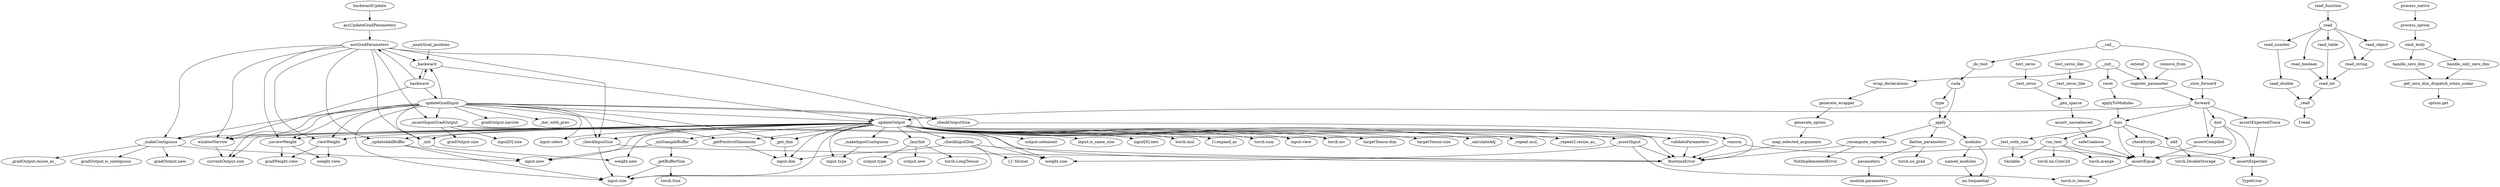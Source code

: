 strict digraph "" {
accUpdateGradParameters;
accGradParameters;
_backward;
backward;
updateGradInput;
updateOutput;
_initSampleBuffer;
_getBufferSize;
"input.size";
windowNarrow;
"currentOutput.size";
_checkInputDim;
_updateAddBuffer;
_checkInputSize;
__init__;
register_parameter;
forward;
"torch.Size";
reset;
applyToModules;
func;
checkScript;
assertExpected;
TypeError;
run_test;
assertEqual;
"torch.is_tensor";
doit;
assertCompiled;
renorm;
__call__;
_do_test;
cuda;
type;
_apply;
_recompute_captures;
NotImplementedError;
RuntimeError;
modules;
named_modules;
"nn.Sequential";
flatten_parameters;
parameters;
"module.parameters";
_makeContiguous;
"input.new";
_viewWeight;
"gradWeight.view";
_unviewWeight;
"input.dim";
_getPositiveDimension;
_get_dim;
_assertInput;
"weight.size";
_init;
"weight.new";
"gradOutput.new";
"_gradOutput.resize_as_";
validateParameters;
"gradOutput.is_contiguous";
_makeInputContiguous;
"input.type";
"input.select";
extend;
remove_from;
read_function;
read;
read_object;
read_string;
read_int;
_read;
"f.read";
Variable;
_test_with_size;
"torch.nn.Conv2d";
"{}'.format";
_lazyInit;
"torch.LongTensor";
"output.type";
add;
"torch.DoubleStorage";
"torch.arange";
wrap_declarations;
generate_wrapper;
generate_option;
map_selected_arguments;
"output.new";
assertExpectedTrace;
process_native;
process_option;
emit_body;
handle_zero_dim;
get_zero_dim_dispatch_when_scalar;
"option.get";
handle_only_zero_dim;
_analytical_jacobian;
"output.nelement";
_slow_forward;
"torch.no_grad";
test_zeros;
_test_zeros;
_gen_sparse;
assert_uncoalesced;
safeCoalesce;
test_zeros_like;
_test_zeros_like;
_assertInputGradOutput;
_checkOutputSize;
"weight.view";
"gradOutput.size";
"input[0].size";
"input.is_same_size";
"input[0].new";
"torch.mul";
"1).expand_as";
"torch.sum";
"input.view";
"torch.mv";
"targetTensor.dim";
"targetTensor.size";
_calculateAdj;
"_repeat.mul_";
"_repeat2.resize_as_";
"gradOutput.narrow";
_iter_with_prev;
backwardUpdate;
read_number;
read_double;
read_boolean;
read_table;
accUpdateGradParameters -> accGradParameters;
accGradParameters -> _backward;
accGradParameters -> _assertInputGradOutput;
accGradParameters -> _checkInputSize;
accGradParameters -> _checkOutputSize;
accGradParameters -> _updateAddBuffer;
accGradParameters -> _makeContiguous;
accGradParameters -> _viewWeight;
accGradParameters -> _unviewWeight;
accGradParameters -> windowNarrow;
accGradParameters -> _init;
_backward -> backward;
_backward -> updateOutput;
backward -> updateGradInput;
backward -> accGradParameters;
backward -> _backward;
backward -> windowNarrow;
updateGradInput -> updateOutput;
updateGradInput -> _backward;
updateGradInput -> windowNarrow;
updateGradInput -> _checkInputSize;
updateGradInput -> _makeContiguous;
updateGradInput -> _viewWeight;
updateGradInput -> _unviewWeight;
updateGradInput -> _getPositiveDimension;
updateGradInput -> _get_dim;
updateGradInput -> _assertInputGradOutput;
updateGradInput -> _init;
updateGradInput -> _checkOutputSize;
updateGradInput -> validateParameters;
updateGradInput -> "gradOutput.narrow";
updateGradInput -> "currentOutput.size";
updateGradInput -> "input.size";
updateGradInput -> "input.select";
updateGradInput -> _iter_with_prev;
updateOutput -> _initSampleBuffer;
updateOutput -> windowNarrow;
updateOutput -> _checkInputDim;
updateOutput -> _updateAddBuffer;
updateOutput -> _checkInputSize;
updateOutput -> renorm;
updateOutput -> _makeContiguous;
updateOutput -> _viewWeight;
updateOutput -> _unviewWeight;
updateOutput -> _getPositiveDimension;
updateOutput -> _get_dim;
updateOutput -> _assertInput;
updateOutput -> _init;
updateOutput -> validateParameters;
updateOutput -> _makeInputContiguous;
updateOutput -> "currentOutput.size";
updateOutput -> "input.size";
updateOutput -> "input.select";
updateOutput -> _lazyInit;
updateOutput -> "output.nelement";
updateOutput -> "input.is_same_size";
updateOutput -> "input[0].new";
updateOutput -> "torch.mul";
updateOutput -> "1).expand_as";
updateOutput -> "input.new";
updateOutput -> "torch.sum";
updateOutput -> "input.dim";
updateOutput -> "weight.size";
updateOutput -> "weight.new";
updateOutput -> "input.view";
updateOutput -> RuntimeError;
updateOutput -> "torch.mv";
updateOutput -> "targetTensor.dim";
updateOutput -> "targetTensor.size";
updateOutput -> "input.type";
updateOutput -> _calculateAdj;
updateOutput -> "_repeat.mul_";
updateOutput -> "_repeat2.resize_as_";
_initSampleBuffer -> _getBufferSize;
_initSampleBuffer -> "input.new";
_getBufferSize -> "input.size";
_getBufferSize -> "torch.Size";
windowNarrow -> "currentOutput.size";
_checkInputDim -> "input.size";
_checkInputDim -> "input.dim";
_checkInputDim -> RuntimeError;
_checkInputDim -> "{}'.format";
_updateAddBuffer -> "input.size";
_updateAddBuffer -> "input.new";
_checkInputSize -> "input.size";
_checkInputSize -> RuntimeError;
__init__ -> register_parameter;
__init__ -> reset;
__init__ -> wrap_declarations;
register_parameter -> forward;
forward -> updateOutput;
forward -> func;
forward -> doit;
forward -> assertExpectedTrace;
forward -> assertCompiled;
reset -> applyToModules;
applyToModules -> func;
func -> checkScript;
func -> run_test;
func -> _test_with_size;
func -> add;
func -> assertEqual;
checkScript -> assertExpected;
checkScript -> assertEqual;
assertExpected -> TypeError;
run_test -> assertEqual;
run_test -> Variable;
run_test -> "torch.nn.Conv2d";
run_test -> "torch.arange";
assertEqual -> "torch.is_tensor";
doit -> assertCompiled;
doit -> assertExpected;
doit -> assertEqual;
assertCompiled -> assertEqual;
renorm -> assertEqual;
renorm -> RuntimeError;
__call__ -> _do_test;
__call__ -> _slow_forward;
_do_test -> cuda;
cuda -> type;
cuda -> _apply;
type -> _apply;
_apply -> _recompute_captures;
_apply -> modules;
_apply -> flatten_parameters;
_recompute_captures -> NotImplementedError;
_recompute_captures -> RuntimeError;
modules -> named_modules;
modules -> "nn.Sequential";
named_modules -> "nn.Sequential";
flatten_parameters -> parameters;
flatten_parameters -> "torch.no_grad";
parameters -> "module.parameters";
_makeContiguous -> "input.new";
_makeContiguous -> "gradOutput.new";
_makeContiguous -> "_gradOutput.resize_as_";
_makeContiguous -> "gradOutput.is_contiguous";
_viewWeight -> "gradWeight.view";
_viewWeight -> "weight.view";
_unviewWeight -> "gradWeight.view";
_unviewWeight -> "weight.view";
_getPositiveDimension -> "input.dim";
_get_dim -> "input.dim";
_assertInput -> "weight.size";
_assertInput -> RuntimeError;
_assertInput -> "torch.is_tensor";
_init -> "weight.new";
validateParameters -> RuntimeError;
_makeInputContiguous -> "input.type";
extend -> register_parameter;
remove_from -> register_parameter;
read_function -> read;
read -> read_object;
read -> read_number;
read -> read_boolean;
read -> read_string;
read -> read_table;
read_object -> read_string;
read_string -> read_int;
read_int -> _read;
_read -> "f.read";
_test_with_size -> Variable;
_lazyInit -> "torch.LongTensor";
_lazyInit -> "output.type";
_lazyInit -> "output.new";
add -> "torch.DoubleStorage";
wrap_declarations -> generate_wrapper;
generate_wrapper -> generate_option;
generate_option -> map_selected_arguments;
map_selected_arguments -> RuntimeError;
assertExpectedTrace -> assertExpected;
process_native -> process_option;
process_option -> emit_body;
emit_body -> handle_zero_dim;
emit_body -> handle_only_zero_dim;
handle_zero_dim -> get_zero_dim_dispatch_when_scalar;
get_zero_dim_dispatch_when_scalar -> "option.get";
handle_only_zero_dim -> get_zero_dim_dispatch_when_scalar;
_analytical_jacobian -> _backward;
_slow_forward -> forward;
test_zeros -> _test_zeros;
_test_zeros -> _gen_sparse;
_gen_sparse -> assert_uncoalesced;
assert_uncoalesced -> safeCoalesce;
safeCoalesce -> assertEqual;
test_zeros_like -> _test_zeros_like;
_test_zeros_like -> _gen_sparse;
_assertInputGradOutput -> RuntimeError;
_assertInputGradOutput -> "weight.size";
_assertInputGradOutput -> "gradOutput.size";
_assertInputGradOutput -> "input[0].size";
_checkOutputSize -> RuntimeError;
backwardUpdate -> accUpdateGradParameters;
read_number -> read_double;
read_double -> _read;
read_boolean -> read_int;
read_table -> read_int;
}
